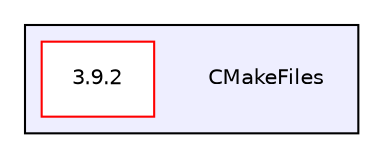 digraph "/home/travis/build/AliceO2Group/Monitoring/build/CMakeFiles" {
  bgcolor=transparent;
  compound=true
  node [ fontsize="10", fontname="Helvetica"];
  edge [ labelfontsize="10", labelfontname="Helvetica"];
  subgraph clusterdir_201975025d5fda93a4b680cf466be418 {
    graph [ bgcolor="#eeeeff", pencolor="black", label="" URL="dir_201975025d5fda93a4b680cf466be418.html"];
    dir_201975025d5fda93a4b680cf466be418 [shape=plaintext label="CMakeFiles"];
    dir_3defc7c46d1cdeddd208cf1e2eb81d42 [shape=box label="3.9.2" color="red" fillcolor="white" style="filled" URL="dir_3defc7c46d1cdeddd208cf1e2eb81d42.html"];
  }
}
